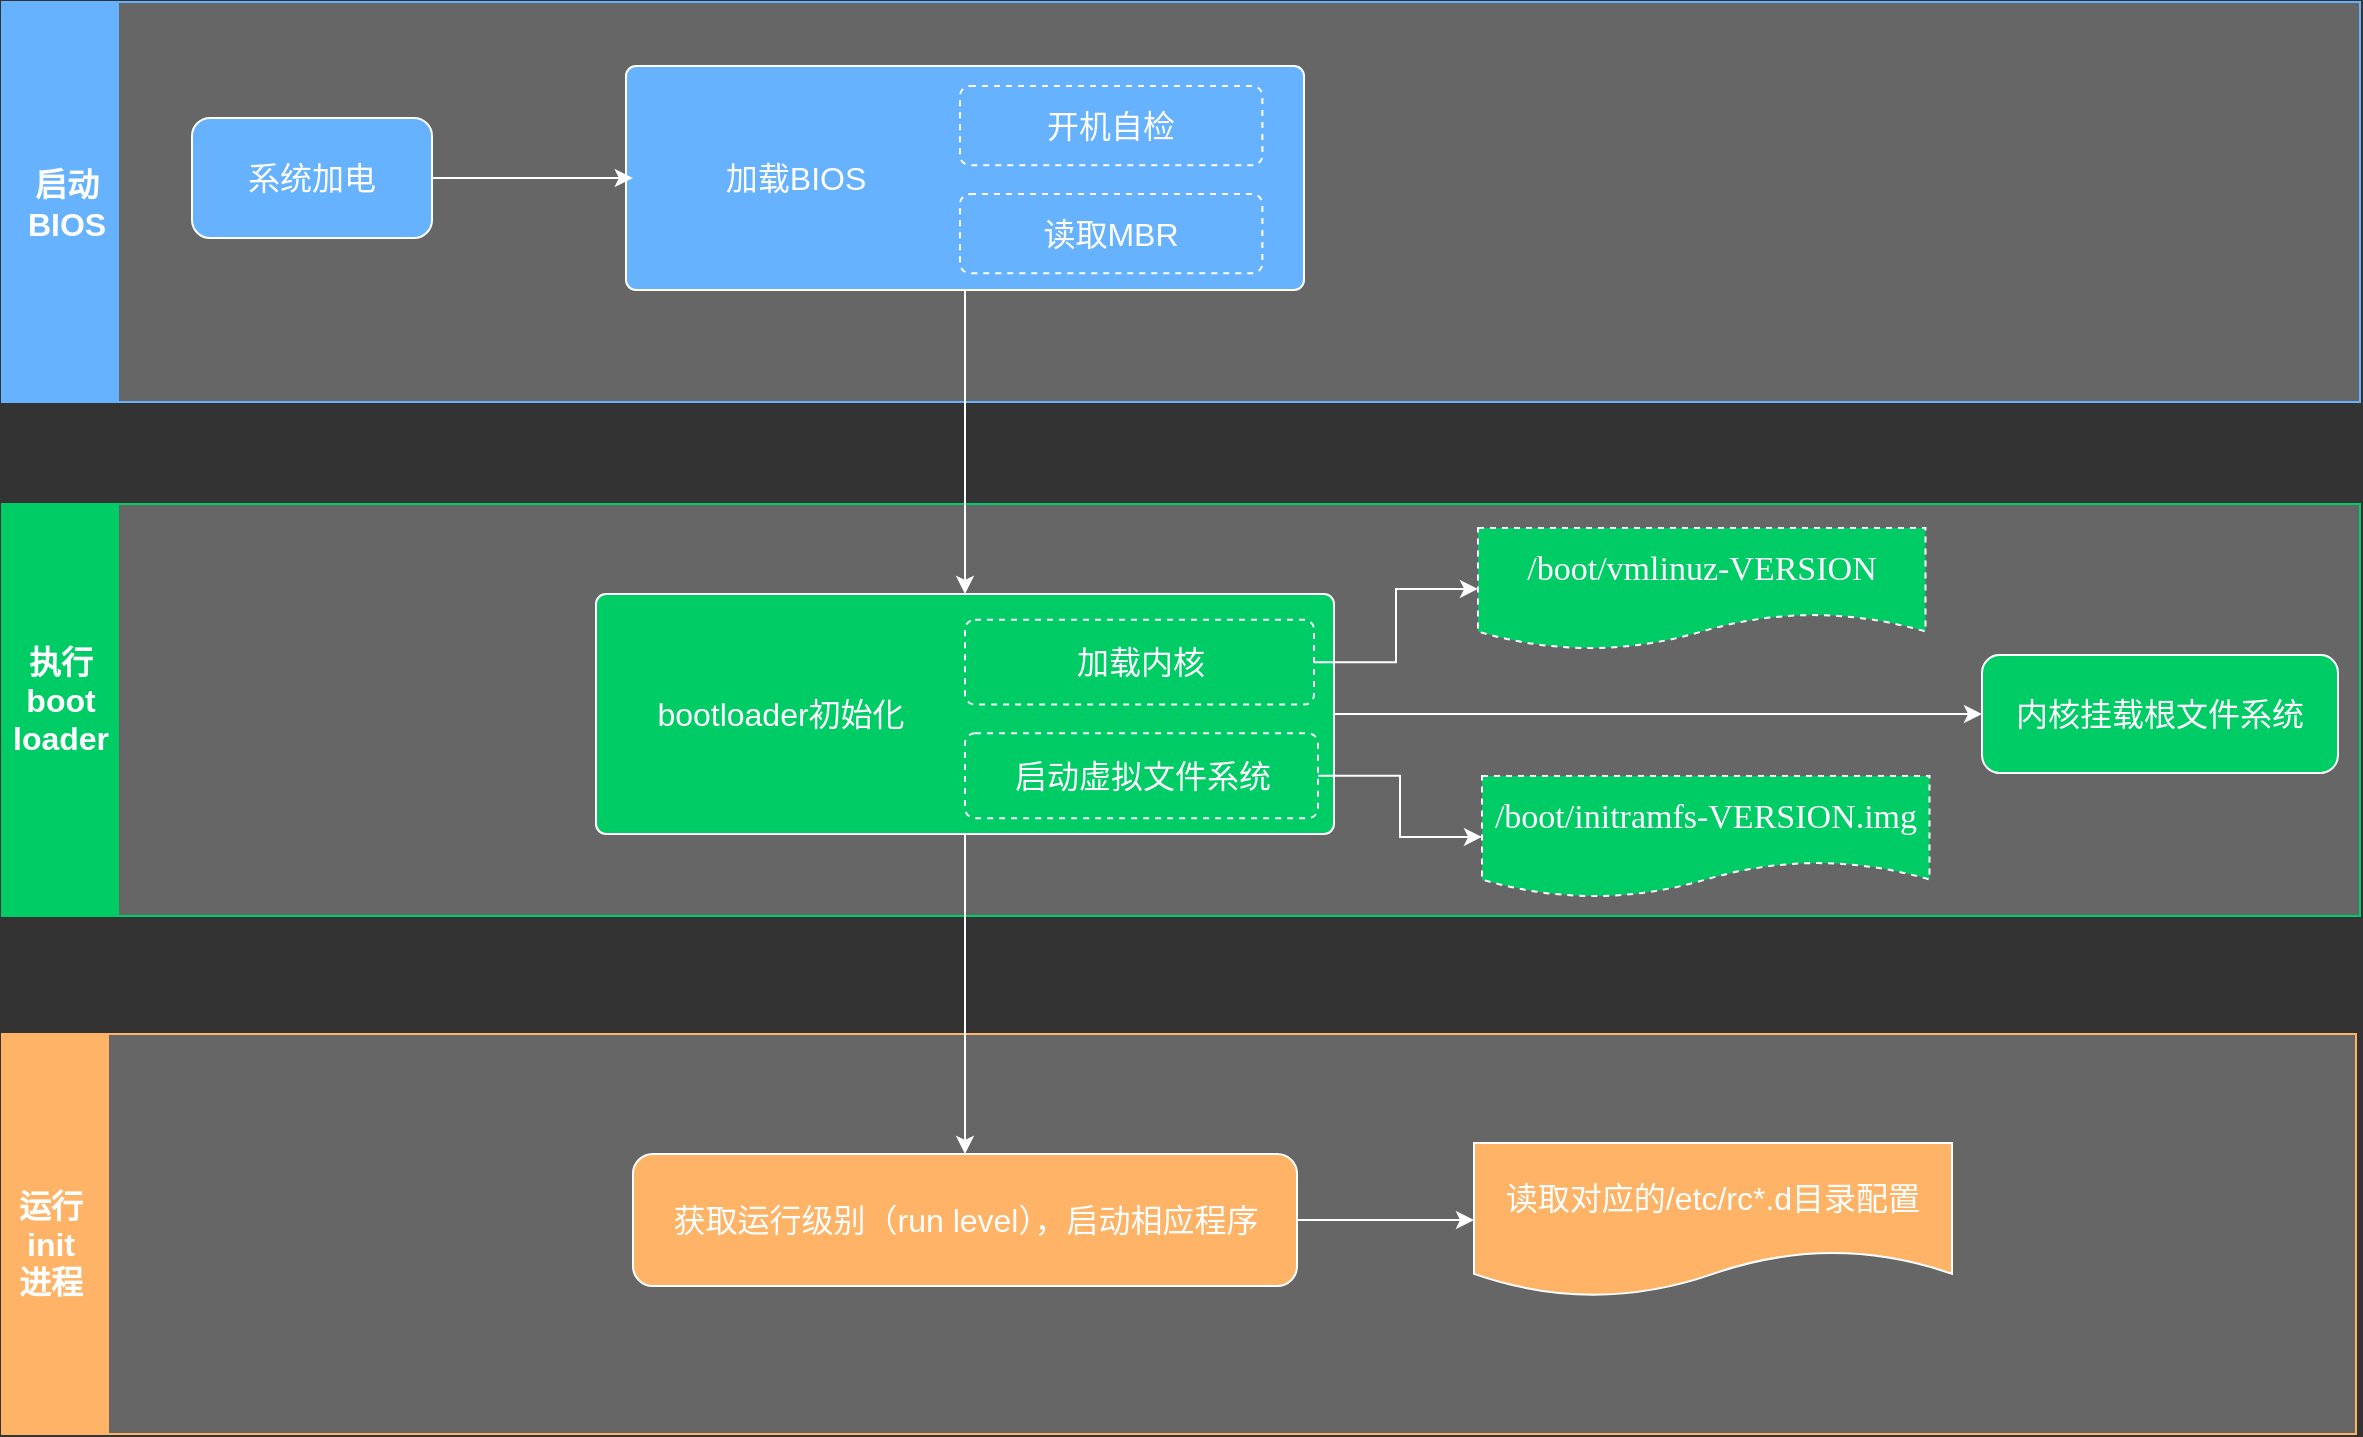 <mxfile version="16.2.4" type="github"><diagram id="SLVb3xW4SDAz-GIYuksj" name="第 2 页"><mxGraphModel dx="1621" dy="1045" grid="0" gridSize="10" guides="1" tooltips="1" connect="1" arrows="1" fold="1" page="0" pageScale="1" pageWidth="827" pageHeight="1169" background="#333333" math="0" shadow="0"><root><mxCell id="gAi0eY-JQduS3TM_cvkO-0"/><mxCell id="gAi0eY-JQduS3TM_cvkO-1" parent="gAi0eY-JQduS3TM_cvkO-0"/><mxCell id="gAi0eY-JQduS3TM_cvkO-4" value="未命名图层" parent="gAi0eY-JQduS3TM_cvkO-0"/><mxCell id="gAi0eY-JQduS3TM_cvkO-5" value="" style="swimlane;horizontal=0;startSize=58;fillColor=#66B2FF;strokeColor=#66B2FF;swimlaneFillColor=#666666;fontColor=#ffffff;" vertex="1" parent="gAi0eY-JQduS3TM_cvkO-4"><mxGeometry x="-39" y="-230" width="1179" height="200" as="geometry"><mxRectangle x="23" y="38" width="50" height="44" as="alternateBounds"/></mxGeometry></mxCell><mxCell id="gAi0eY-JQduS3TM_cvkO-7" value="&lt;b&gt;启动&lt;br&gt;BIOS&lt;/b&gt;" style="text;html=1;align=center;verticalAlign=middle;resizable=0;points=[];autosize=1;fontSize=16;fontColor=#FFFFFF;" vertex="1" parent="gAi0eY-JQduS3TM_cvkO-5"><mxGeometry x="7" y="80" width="49" height="41" as="geometry"/></mxCell><mxCell id="gAi0eY-JQduS3TM_cvkO-12" value="系统加电" style="rounded=1;whiteSpace=wrap;html=1;fontSize=16;fontColor=#FFFFFF;strokeColor=#FFFFFF;fillColor=#66B2FF;" vertex="1" parent="gAi0eY-JQduS3TM_cvkO-5"><mxGeometry x="95" y="58" width="120" height="60" as="geometry"/></mxCell><mxCell id="Lx5heVdxk7rtEP_IOguF-6" value="" style="rounded=1;absoluteArcSize=1;html=1;arcSize=10;fontSize=16;fontColor=#66B2FF;strokeColor=#FFFFFF;fillColor=#66B2FF;" vertex="1" parent="gAi0eY-JQduS3TM_cvkO-5"><mxGeometry x="312" y="32" width="339" height="112" as="geometry"/></mxCell><mxCell id="Lx5heVdxk7rtEP_IOguF-7" value="&lt;font color=&quot;#ffffff&quot;&gt;&lt;span style=&quot;text-align: left&quot;&gt;加载&lt;/span&gt;&lt;span style=&quot;text-align: left&quot;&gt;BIOS&lt;/span&gt;&lt;/font&gt;" style="html=1;shape=mxgraph.er.anchor;whiteSpace=wrap;dashed=1;fontSize=16;fontColor=#66B2FF;strokeColor=#66B2FF;fillColor=default;" vertex="1" parent="Lx5heVdxk7rtEP_IOguF-6"><mxGeometry width="169.5" height="112" as="geometry"/></mxCell><mxCell id="Lx5heVdxk7rtEP_IOguF-8" value="&lt;font color=&quot;#ffffff&quot;&gt;开机自检&lt;/font&gt;" style="rounded=1;absoluteArcSize=1;html=1;arcSize=10;whiteSpace=wrap;points=[];strokeColor=#FFFFFF;fillColor=#66B2FF;dashed=1;fontSize=16;fontColor=#ffffff;" vertex="1" parent="Lx5heVdxk7rtEP_IOguF-6"><mxGeometry x="166.996" y="9.996" width="151.201" height="39.631" as="geometry"/></mxCell><mxCell id="Lx5heVdxk7rtEP_IOguF-9" value="&lt;span&gt;读取MBR&lt;/span&gt;" style="rounded=1;absoluteArcSize=1;html=1;arcSize=10;whiteSpace=wrap;points=[];dashed=1;fontSize=16;fillColor=#66B2FF;fontColor=#ffffff;strokeColor=#FFFFFF;" vertex="1" parent="Lx5heVdxk7rtEP_IOguF-6"><mxGeometry x="166.996" y="64.002" width="151.201" height="39.631" as="geometry"/></mxCell><mxCell id="gAi0eY-JQduS3TM_cvkO-10" value="" style="swimlane;horizontal=0;startSize=58;fillColor=#00CC66;strokeColor=#00CC66;swimlaneFillColor=#666666;fontColor=#ffffff;" vertex="1" parent="gAi0eY-JQduS3TM_cvkO-4"><mxGeometry x="-39" y="21" width="1179" height="206" as="geometry"><mxRectangle x="-39" y="21" width="50" height="44" as="alternateBounds"/></mxGeometry></mxCell><mxCell id="gAi0eY-JQduS3TM_cvkO-11" value="&lt;b&gt;执行&lt;br&gt;boot&lt;br&gt;loader&lt;br&gt;&lt;/b&gt;" style="text;html=1;align=center;verticalAlign=middle;resizable=0;points=[];autosize=1;fontSize=16;fontColor=#FFFFFF;" vertex="1" parent="gAi0eY-JQduS3TM_cvkO-10"><mxGeometry y="68" width="58" height="59" as="geometry"/></mxCell><mxCell id="Lx5heVdxk7rtEP_IOguF-40" style="edgeStyle=orthogonalEdgeStyle;rounded=0;orthogonalLoop=1;jettySize=auto;html=1;entryX=0;entryY=0.5;entryDx=0;entryDy=0;fontSize=16;fontColor=#FFFFFF;strokeColor=#FFFFFF;" edge="1" parent="gAi0eY-JQduS3TM_cvkO-10" source="Lx5heVdxk7rtEP_IOguF-22" target="Lx5heVdxk7rtEP_IOguF-39"><mxGeometry relative="1" as="geometry"/></mxCell><mxCell id="Lx5heVdxk7rtEP_IOguF-22" value="" style="rounded=1;absoluteArcSize=1;html=1;arcSize=10;fontSize=16;fontColor=#66B2FF;strokeColor=#FFFFFF;fillColor=#00CC66;" vertex="1" parent="gAi0eY-JQduS3TM_cvkO-10"><mxGeometry x="297" y="45" width="369" height="120" as="geometry"/></mxCell><mxCell id="Lx5heVdxk7rtEP_IOguF-23" value="&lt;div style=&quot;text-align: left&quot;&gt;&lt;span style=&quot;color: rgb(255 , 255 , 255) ; text-align: center&quot;&gt;bootloader初始化&lt;/span&gt;&lt;br&gt;&lt;/div&gt;" style="html=1;shape=mxgraph.er.anchor;whiteSpace=wrap;dashed=1;fontSize=16;fontColor=#66B2FF;strokeColor=#66B2FF;fillColor=default;" vertex="1" parent="Lx5heVdxk7rtEP_IOguF-22"><mxGeometry width="184.5" height="120" as="geometry"/></mxCell><mxCell id="Lx5heVdxk7rtEP_IOguF-24" value="&lt;font color=&quot;#ffffff&quot;&gt;加载内核&lt;/font&gt;" style="rounded=1;absoluteArcSize=1;html=1;arcSize=10;whiteSpace=wrap;points=[];strokeColor=#FFFFFF;fillColor=#00CC66;dashed=1;fontSize=16;fontColor=#ffffff;" vertex="1" parent="Lx5heVdxk7rtEP_IOguF-22"><mxGeometry x="184.5" y="12.85" width="174.5" height="42.46" as="geometry"/></mxCell><mxCell id="Lx5heVdxk7rtEP_IOguF-25" value="&lt;span&gt;启动虚拟文件系统&lt;/span&gt;" style="rounded=1;absoluteArcSize=1;html=1;arcSize=10;whiteSpace=wrap;points=[];dashed=1;fontSize=16;fillColor=#00CC66;fontColor=#ffffff;strokeColor=#FFFFFF;" vertex="1" parent="Lx5heVdxk7rtEP_IOguF-22"><mxGeometry x="184.5" y="69.64" width="176.5" height="42.46" as="geometry"/></mxCell><mxCell id="Lx5heVdxk7rtEP_IOguF-27" value="&lt;span style=&quot;font-family: &amp;#34;vollkorn&amp;#34; , &amp;#34;palatino&amp;#34; , &amp;#34;times&amp;#34; ; font-size: 17px ; text-align: left ; word-spacing: 0.85px&quot;&gt;/boot/vmlinuz-VERSION&lt;/span&gt;" style="shape=document;whiteSpace=wrap;html=1;boundedLbl=1;dashed=1;fontFamily=Helvetica;fontSize=16;fontColor=#ffffff;align=center;strokeColor=#FFFFFF;fillColor=#00CC66;" vertex="1" parent="gAi0eY-JQduS3TM_cvkO-10"><mxGeometry x="738" y="12" width="223.75" height="60.92" as="geometry"/></mxCell><mxCell id="Lx5heVdxk7rtEP_IOguF-28" value="" style="edgeStyle=orthogonalEdgeStyle;rounded=0;orthogonalLoop=1;jettySize=auto;html=1;fontSize=16;fontColor=#FFFFFF;strokeColor=#FFFFFF;" edge="1" parent="gAi0eY-JQduS3TM_cvkO-10" source="Lx5heVdxk7rtEP_IOguF-24" target="Lx5heVdxk7rtEP_IOguF-27"><mxGeometry relative="1" as="geometry"/></mxCell><mxCell id="Lx5heVdxk7rtEP_IOguF-30" value="&lt;span style=&quot;font-family: &amp;#34;vollkorn&amp;#34; , &amp;#34;palatino&amp;#34; , &amp;#34;times&amp;#34; ; font-size: 17px ; text-align: left ; word-spacing: 0.85px&quot;&gt;/boot/initramfs-VERSION.img&lt;/span&gt;" style="shape=document;whiteSpace=wrap;html=1;boundedLbl=1;dashed=1;fontFamily=Helvetica;fontSize=16;fontColor=#ffffff;align=center;strokeColor=#FFFFFF;fillColor=#00CC66;" vertex="1" parent="gAi0eY-JQduS3TM_cvkO-10"><mxGeometry x="740" y="136" width="223.75" height="60.92" as="geometry"/></mxCell><mxCell id="Lx5heVdxk7rtEP_IOguF-31" style="edgeStyle=orthogonalEdgeStyle;rounded=0;orthogonalLoop=1;jettySize=auto;html=1;fontSize=16;fontColor=#FFFFFF;strokeColor=#FFFFFF;" edge="1" parent="gAi0eY-JQduS3TM_cvkO-10" source="Lx5heVdxk7rtEP_IOguF-25" target="Lx5heVdxk7rtEP_IOguF-30"><mxGeometry relative="1" as="geometry"/></mxCell><mxCell id="Lx5heVdxk7rtEP_IOguF-39" value="内核挂载根文件系统" style="rounded=1;whiteSpace=wrap;html=1;fontSize=16;fontColor=#FFFFFF;strokeColor=#FFFFFF;fillColor=#00CC66;" vertex="1" parent="gAi0eY-JQduS3TM_cvkO-10"><mxGeometry x="990" y="75.5" width="178" height="59" as="geometry"/></mxCell><mxCell id="Lx5heVdxk7rtEP_IOguF-19" style="edgeStyle=orthogonalEdgeStyle;rounded=0;orthogonalLoop=1;jettySize=auto;html=1;fontSize=16;fontColor=#FFFFFF;strokeColor=#FFFFFF;" edge="1" parent="gAi0eY-JQduS3TM_cvkO-4" source="gAi0eY-JQduS3TM_cvkO-12"><mxGeometry relative="1" as="geometry"><mxPoint x="276.412" y="-142" as="targetPoint"/></mxGeometry></mxCell><mxCell id="Lx5heVdxk7rtEP_IOguF-32" style="edgeStyle=orthogonalEdgeStyle;rounded=0;orthogonalLoop=1;jettySize=auto;html=1;fontSize=16;fontColor=#FFFFFF;strokeColor=#FFFFFF;" edge="1" parent="gAi0eY-JQduS3TM_cvkO-4" source="Lx5heVdxk7rtEP_IOguF-6" target="Lx5heVdxk7rtEP_IOguF-22"><mxGeometry relative="1" as="geometry"/></mxCell><mxCell id="Lx5heVdxk7rtEP_IOguF-33" value="" style="swimlane;horizontal=0;startSize=53;fillColor=#FFB366;strokeColor=#FFB366;swimlaneFillColor=#666666;fontColor=#ffffff;" vertex="1" parent="gAi0eY-JQduS3TM_cvkO-4"><mxGeometry x="-39" y="286" width="1177" height="200" as="geometry"><mxRectangle x="23" y="38" width="50" height="44" as="alternateBounds"/></mxGeometry></mxCell><mxCell id="Lx5heVdxk7rtEP_IOguF-34" value="&lt;b&gt;运行&lt;br&gt;init&lt;br&gt;进程&lt;/b&gt;" style="text;html=1;align=center;verticalAlign=middle;resizable=0;points=[];autosize=1;fontSize=16;fontColor=#FFFFFF;" vertex="1" parent="Lx5heVdxk7rtEP_IOguF-33"><mxGeometry x="3" y="75" width="42" height="59" as="geometry"/></mxCell><mxCell id="Lx5heVdxk7rtEP_IOguF-43" style="edgeStyle=orthogonalEdgeStyle;rounded=0;orthogonalLoop=1;jettySize=auto;html=1;entryX=0;entryY=0.5;entryDx=0;entryDy=0;fontSize=16;fontColor=#FFFFFF;strokeColor=#FFFFFF;" edge="1" parent="Lx5heVdxk7rtEP_IOguF-33" source="Lx5heVdxk7rtEP_IOguF-37" target="Lx5heVdxk7rtEP_IOguF-42"><mxGeometry relative="1" as="geometry"/></mxCell><mxCell id="Lx5heVdxk7rtEP_IOguF-37" value="获取运行级别（run level），启动相应程序" style="rounded=1;whiteSpace=wrap;html=1;fontSize=16;fontColor=#FFFFFF;strokeColor=#FFFFFF;fillColor=#FFB366;" vertex="1" parent="Lx5heVdxk7rtEP_IOguF-33"><mxGeometry x="315.5" y="60" width="332" height="66" as="geometry"/></mxCell><mxCell id="Lx5heVdxk7rtEP_IOguF-42" value="读取对应的/etc/rc*.d目录配置" style="shape=document;whiteSpace=wrap;html=1;boundedLbl=1;fontSize=16;fontColor=#FFFFFF;strokeColor=#FFFFFF;fillColor=#FFB366;" vertex="1" parent="Lx5heVdxk7rtEP_IOguF-33"><mxGeometry x="736" y="54.5" width="239" height="77" as="geometry"/></mxCell><mxCell id="Lx5heVdxk7rtEP_IOguF-41" style="edgeStyle=orthogonalEdgeStyle;rounded=0;orthogonalLoop=1;jettySize=auto;html=1;fontSize=16;fontColor=#FFFFFF;strokeColor=#FFFFFF;" edge="1" parent="gAi0eY-JQduS3TM_cvkO-4" source="Lx5heVdxk7rtEP_IOguF-22" target="Lx5heVdxk7rtEP_IOguF-37"><mxGeometry relative="1" as="geometry"/></mxCell></root></mxGraphModel></diagram></mxfile>